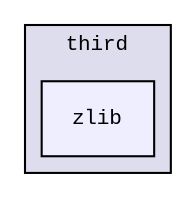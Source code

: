 digraph "src/third/zlib" {
  compound=true
  node [ fontsize="10", fontname="CourierNew"];
  edge [ labelfontsize="10", labelfontname="CourierNew"];
  subgraph clusterdir_8c24816681d2f1573e6b8067911ab07c {
    graph [ bgcolor="#ddddee", pencolor="black", label="third" fontname="CourierNew", fontsize="10", URL="dir_8c24816681d2f1573e6b8067911ab07c.html"]
  dir_41228ece9e07d5bbbd74a3bd1d542a3d [shape=box, label="zlib", style="filled", fillcolor="#eeeeff", pencolor="black", URL="dir_41228ece9e07d5bbbd74a3bd1d542a3d.html"];
  }
}
